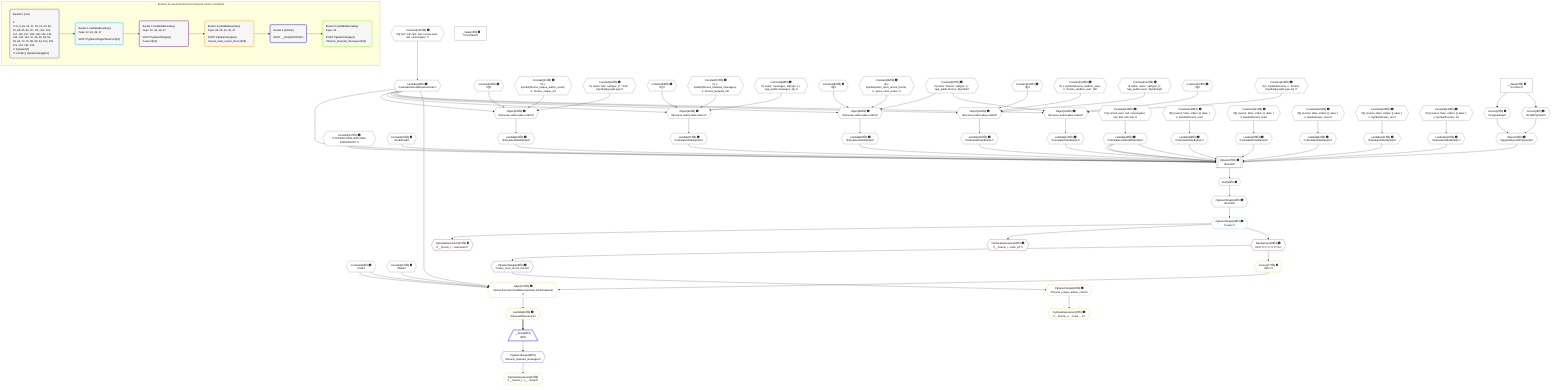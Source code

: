 %%{init: {'themeVariables': { 'fontSize': '12px'}}}%%
graph TD
    classDef path fill:#eee,stroke:#000,color:#000
    classDef plan fill:#fff,stroke-width:1px,color:#000
    classDef itemplan fill:#fff,stroke-width:2px,color:#000
    classDef unbatchedplan fill:#dff,stroke-width:1px,color:#000
    classDef sideeffectplan fill:#fcc,stroke-width:2px,color:#000
    classDef bucket fill:#f6f6f6,color:#000,stroke-width:2px,text-align:left


    %% plan dependencies
    PgSelect7[["PgSelect[7∈0] ➊<br />ᐸforumsᐳ"]]:::plan
    Object10{{"Object[10∈0] ➊<br />ᐸ{pgSettings,withPgClient}ᐳ"}}:::plan
    Constant127{{"Constant[127∈0] ➊<br />ᐸ'f1700000-0000-0000-0000-000000000f17'ᐳ"}}:::plan
    Constant29{{"Constant[29∈0] ➊<br />ᐸundefinedᐳ"}}:::plan
    Lambda49{{"Lambda[49∈0] ➊<br />ᐸcalculateLimitAndOffsetSQLᐳ"}}:::plan
    Lambda54{{"Lambda[54∈0] ➊<br />ᐸcalculateOrderBySQLᐳ"}}:::plan
    Lambda59{{"Lambda[59∈0] ➊<br />ᐸcalculateOrderBySQLᐳ"}}:::plan
    Lambda70{{"Lambda[70∈0] ➊<br />ᐸcalculateOrderBySQLᐳ"}}:::plan
    Lambda75{{"Lambda[75∈0] ➊<br />ᐸcalculateOrderBySQLᐳ"}}:::plan
    Lambda89{{"Lambda[89∈0] ➊<br />ᐸcalculateOrderBySQLᐳ"}}:::plan
    Lambda94{{"Lambda[94∈0] ➊<br />ᐸcalculateOrderBySQLᐳ"}}:::plan
    Lambda105{{"Lambda[105∈0] ➊<br />ᐸcalculateOrderBySQLᐳ"}}:::plan
    Lambda110{{"Lambda[110∈0] ➊<br />ᐸcalculateOrderBySQLᐳ"}}:::plan
    Lambda46{{"Lambda[46∈0] ➊<br />ᐸcalculateShouldReverseOrderᐳ"}}:::plan
    Lambda121{{"Lambda[121∈0] ➊<br />ᐸcalculateOrderBySQLᐳ"}}:::plan
    Lambda126{{"Lambda[126∈0] ➊<br />ᐸcalculateOrderBySQLᐳ"}}:::plan
    Object10 & Constant127 & Constant29 & Lambda49 & Lambda54 & Lambda59 & Lambda70 & Lambda75 & Lambda89 & Lambda94 & Lambda49 & Lambda105 & Lambda110 & Lambda46 & Lambda49 & Lambda121 & Lambda126 --> PgSelect7
    Object53{{"Object[53∈0] ➊<br />ᐸ{reverse,orders,alias,codec}ᐳ"}}:::plan
    Constant50{{"Constant[50∈0] ➊<br />ᐸ[]ᐳ"}}:::plan
    Constant51{{"Constant[51∈0] ➊<br />ᐸ{ s: Symbol(forums_unique_author_count), n: 'forums_unique_aᐳ"}}:::plan
    Constant52{{"Constant[52∈0] ➊<br />ᐸ{ name: 'int4', sqlType: { t: '”int4”', [Symbol(pg-sql2-typeᐳ"}}:::plan
    Lambda46 & Constant50 & Constant51 & Constant52 --> Object53
    Object69{{"Object[69∈0] ➊<br />ᐸ{reverse,orders,alias,codec}ᐳ"}}:::plan
    Constant66{{"Constant[66∈0] ➊<br />ᐸ[]ᐳ"}}:::plan
    Constant67{{"Constant[67∈0] ➊<br />ᐸ{ s: Symbol(forums_featured_messages), n: 'forums_featured_mᐳ"}}:::plan
    Constant68{{"Constant[68∈0] ➊<br />ᐸ{ name: 'messages', sqlType: { t: 'app_public.messages', [Syᐳ"}}:::plan
    Lambda46 & Constant66 & Constant67 & Constant68 --> Object69
    Object88{{"Object[88∈0] ➊<br />ᐸ{reverse,orders,alias,codec}ᐳ"}}:::plan
    Constant85{{"Constant[85∈0] ➊<br />ᐸ[]ᐳ"}}:::plan
    Constant86{{"Constant[86∈0] ➊<br />ᐸ{ s: Symbol(users_most_recent_forum), n: 'users_most_recent_ᐳ"}}:::plan
    Constant87{{"Constant[87∈0] ➊<br />ᐸ{ name: 'forums', sqlType: { t: 'app_public.forums', [Symbolᐳ"}}:::plan
    Lambda46 & Constant85 & Constant86 & Constant87 --> Object88
    Object104{{"Object[104∈0] ➊<br />ᐸ{reverse,orders,alias,codec}ᐳ"}}:::plan
    Constant101{{"Constant[101∈0] ➊<br />ᐸ[]ᐳ"}}:::plan
    Constant102{{"Constant[102∈0] ➊<br />ᐸ{ s: Symbol(forums_random_user), n: 'forums_random_user', [Sᐳ"}}:::plan
    Constant103{{"Constant[103∈0] ➊<br />ᐸ{ name: 'users', sqlType: { t: 'app_public.users', [Symbol(pᐳ"}}:::plan
    Lambda46 & Constant101 & Constant102 & Constant103 --> Object104
    Object120{{"Object[120∈0] ➊<br />ᐸ{reverse,orders,alias,codec}ᐳ"}}:::plan
    Constant117{{"Constant[117∈0] ➊<br />ᐸ[]ᐳ"}}:::plan
    Constant118{{"Constant[118∈0] ➊<br />ᐸ{ s: Symbol(forums), n: 'forums', [Symbol(pg-sql2-type-1)]: ᐳ"}}:::plan
    Lambda46 & Constant117 & Constant118 & Constant87 --> Object120
    Access8{{"Access[8∈0] ➊<br />ᐸ2.pgSettingsᐳ"}}:::plan
    Access9{{"Access[9∈0] ➊<br />ᐸ2.withPgClientᐳ"}}:::plan
    Access8 & Access9 --> Object10
    __Value2["__Value[2∈0] ➊<br />ᐸcontextᐳ"]:::plan
    __Value2 --> Access8
    __Value2 --> Access9
    First11{{"First[11∈0] ➊"}}:::plan
    PgSelect7 --> First11
    PgSelectSingle12{{"PgSelectSingle[12∈0] ➊<br />ᐸforumsᐳ"}}:::plan
    First11 --> PgSelectSingle12
    Constant128{{"Constant[128∈0] ➊<br />ᐸ§{ first: null, last: null, cursorLower: null, cursorUpper: ᐳ"}}:::plan
    Constant128 --> Lambda46
    Constant129{{"Constant[129∈0] ➊<br />ᐸ§{ cursorLower: null, cursorUpper: null, first: null, last: ᐳ"}}:::plan
    Constant129 --> Lambda49
    Object53 --> Lambda54
    Constant130{{"Constant[130∈0] ➊<br />ᐸ§{ reverse: false, orders: [], alias: { s: Symbol(forums_uniᐳ"}}:::plan
    Constant130 --> Lambda59
    Object69 --> Lambda70
    Constant131{{"Constant[131∈0] ➊<br />ᐸ§{ reverse: false, orders: [], alias: { s: Symbol(forums_feaᐳ"}}:::plan
    Constant131 --> Lambda75
    Object88 --> Lambda89
    Constant132{{"Constant[132∈0] ➊<br />ᐸ§{ reverse: false, orders: [], alias: { s: Symbol(users_mostᐳ"}}:::plan
    Constant132 --> Lambda94
    Object104 --> Lambda105
    Constant133{{"Constant[133∈0] ➊<br />ᐸ§{ reverse: false, orders: [], alias: { s: Symbol(forums_ranᐳ"}}:::plan
    Constant133 --> Lambda110
    Object120 --> Lambda121
    Constant134{{"Constant[134∈0] ➊<br />ᐸ§{ reverse: false, orders: [], alias: { s: Symbol(forums), nᐳ"}}:::plan
    Constant134 --> Lambda126
    __Value4["__Value[4∈0] ➊<br />ᐸrootValueᐳ"]:::plan
    Constant44{{"Constant[44∈0] ➊<br />ᐸnullᐳ"}}:::plan
    Constant47{{"Constant[47∈0] ➊<br />ᐸfalseᐳ"}}:::plan
    PgSelectSingle19{{"PgSelectSingle[19∈1] ➊<br />ᐸusersᐳ"}}:::plan
    PgSelectSingle12 --> PgSelectSingle19
    PgClassExpression20{{"PgClassExpression[20∈2] ➊<br />ᐸ__forums_r...”username”ᐳ"}}:::plan
    PgSelectSingle19 --> PgClassExpression20
    PgClassExpression21{{"PgClassExpression[21∈2] ➊<br />ᐸ__forums_r...vatar_url”ᐳ"}}:::plan
    PgSelectSingle19 --> PgClassExpression21
    PgSelectSingle28{{"PgSelectSingle[28∈2] ➊<br />ᐸusers_most_recent_forumᐳ"}}:::plan
    RemapKeys95{{"RemapKeys[95∈2] ➊<br />ᐸ19:{”0”:2,”1”:3,”2”:4}ᐳ"}}:::plan
    RemapKeys95 --> PgSelectSingle28
    PgSelectSingle19 --> RemapKeys95
    Object79{{"Object[79∈3] ➊<br />ᐸ{rows,first,last,shouldReverseOrder,fetchOneExtra}ᐳ"}}:::plan
    Access77{{"Access[77∈3] ➊<br />ᐸ95.1ᐳ"}}:::plan
    Access77 & Constant44 & Constant44 & Lambda46 & Constant47 --> Object79
    PgSelectSingle36{{"PgSelectSingle[36∈3] ➊<br />ᐸforums_unique_author_countᐳ"}}:::plan
    PgSelectSingle28 --> PgSelectSingle36
    PgClassExpression37{{"PgClassExpression[37∈3] ➊<br />ᐸ__forums_u..._count__.vᐳ"}}:::plan
    PgSelectSingle36 --> PgClassExpression37
    RemapKeys95 --> Access77
    Lambda80{{"Lambda[80∈3] ➊<br />ᐸreverseIfNecessaryᐳ"}}:::plan
    Object79 --> Lambda80
    __Item41[/"__Item[41∈4]<br />ᐸ80ᐳ"\]:::itemplan
    Lambda80 ==> __Item41
    PgSelectSingle42{{"PgSelectSingle[42∈4]<br />ᐸforums_featured_messagesᐳ"}}:::plan
    __Item41 --> PgSelectSingle42
    PgClassExpression43{{"PgClassExpression[43∈5]<br />ᐸ__forums_f...s__.”body”ᐳ"}}:::plan
    PgSelectSingle42 --> PgClassExpression43

    %% define steps

    subgraph "Buckets for queries/functions/computed-column-combined"
    Bucket0("Bucket 0 (root)<br /><br />1: <br />ᐳ: 8, 9, 29, 44, 47, 50, 51, 52, 66, 67, 68, 85, 86, 87, 101, 102, 103, 117, 118, 127, 128, 129, 130, 131, 132, 133, 134, 10, 46, 49, 53, 54, 59, 69, 70, 75, 88, 89, 94, 104, 105, 110, 120, 121, 126<br />2: PgSelect[7]<br />ᐳ: First[11], PgSelectSingle[12]"):::bucket
    classDef bucket0 stroke:#696969
    class Bucket0,__Value2,__Value4,PgSelect7,Access8,Access9,Object10,First11,PgSelectSingle12,Constant29,Constant44,Lambda46,Constant47,Lambda49,Constant50,Constant51,Constant52,Object53,Lambda54,Lambda59,Constant66,Constant67,Constant68,Object69,Lambda70,Lambda75,Constant85,Constant86,Constant87,Object88,Lambda89,Lambda94,Constant101,Constant102,Constant103,Object104,Lambda105,Lambda110,Constant117,Constant118,Object120,Lambda121,Lambda126,Constant127,Constant128,Constant129,Constant130,Constant131,Constant132,Constant133,Constant134 bucket0
    Bucket1("Bucket 1 (nullableBoundary)<br />Deps: 12, 44, 46, 47<br /><br />ROOT PgSelectSingleᐸforumsᐳ[12]"):::bucket
    classDef bucket1 stroke:#00bfff
    class Bucket1,PgSelectSingle19 bucket1
    Bucket2("Bucket 2 (nullableBoundary)<br />Deps: 19, 44, 46, 47<br /><br />ROOT PgSelectSingle{1}ᐸusersᐳ[19]"):::bucket
    classDef bucket2 stroke:#7f007f
    class Bucket2,PgClassExpression20,PgClassExpression21,PgSelectSingle28,RemapKeys95 bucket2
    Bucket3("Bucket 3 (nullableBoundary)<br />Deps: 28, 95, 44, 46, 47<br /><br />ROOT PgSelectSingle{2}ᐸusers_most_recent_forumᐳ[28]"):::bucket
    classDef bucket3 stroke:#ffa500
    class Bucket3,PgSelectSingle36,PgClassExpression37,Access77,Object79,Lambda80 bucket3
    Bucket4("Bucket 4 (listItem)<br /><br />ROOT __Item{4}ᐸ80ᐳ[41]"):::bucket
    classDef bucket4 stroke:#0000ff
    class Bucket4,__Item41,PgSelectSingle42 bucket4
    Bucket5("Bucket 5 (nullableBoundary)<br />Deps: 42<br /><br />ROOT PgSelectSingle{4}ᐸforums_featured_messagesᐳ[42]"):::bucket
    classDef bucket5 stroke:#7fff00
    class Bucket5,PgClassExpression43 bucket5
    Bucket0 --> Bucket1
    Bucket1 --> Bucket2
    Bucket2 --> Bucket3
    Bucket3 --> Bucket4
    Bucket4 --> Bucket5
    end